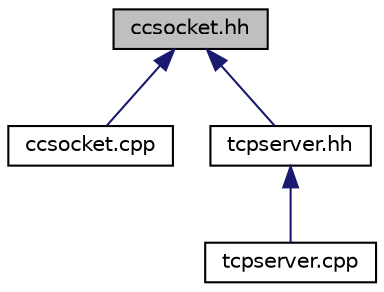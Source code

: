 digraph "ccsocket.hh"
{
 // LATEX_PDF_SIZE
  edge [fontname="Helvetica",fontsize="10",labelfontname="Helvetica",labelfontsize="10"];
  node [fontname="Helvetica",fontsize="10",shape=record];
  Node1 [label="ccsocket.hh",height=0.2,width=0.4,color="black", fillcolor="grey75", style="filled", fontcolor="black",tooltip="ccsocket: C++ Classes for TCP/IP and UDP Datagram INET Sockets. (c) Eric Lecolinet 2016/2020 - https:..."];
  Node1 -> Node2 [dir="back",color="midnightblue",fontsize="10",style="solid",fontname="Helvetica"];
  Node2 [label="ccsocket.cpp",height=0.2,width=0.4,color="black", fillcolor="white", style="filled",URL="$ccsocket_8cpp.html",tooltip="C++ Classes for TCP/IP and UDP Datagram INET Sockets."];
  Node1 -> Node3 [dir="back",color="midnightblue",fontsize="10",style="solid",fontname="Helvetica"];
  Node3 [label="tcpserver.hh",height=0.2,width=0.4,color="black", fillcolor="white", style="filled",URL="$tcpserver_8hh.html",tooltip="TCP/IP INET Server."];
  Node3 -> Node4 [dir="back",color="midnightblue",fontsize="10",style="solid",fontname="Helvetica"];
  Node4 [label="tcpserver.cpp",height=0.2,width=0.4,color="black", fillcolor="white", style="filled",URL="$tcpserver_8cpp.html",tooltip="Implementation file for the tcpserver class."];
}

